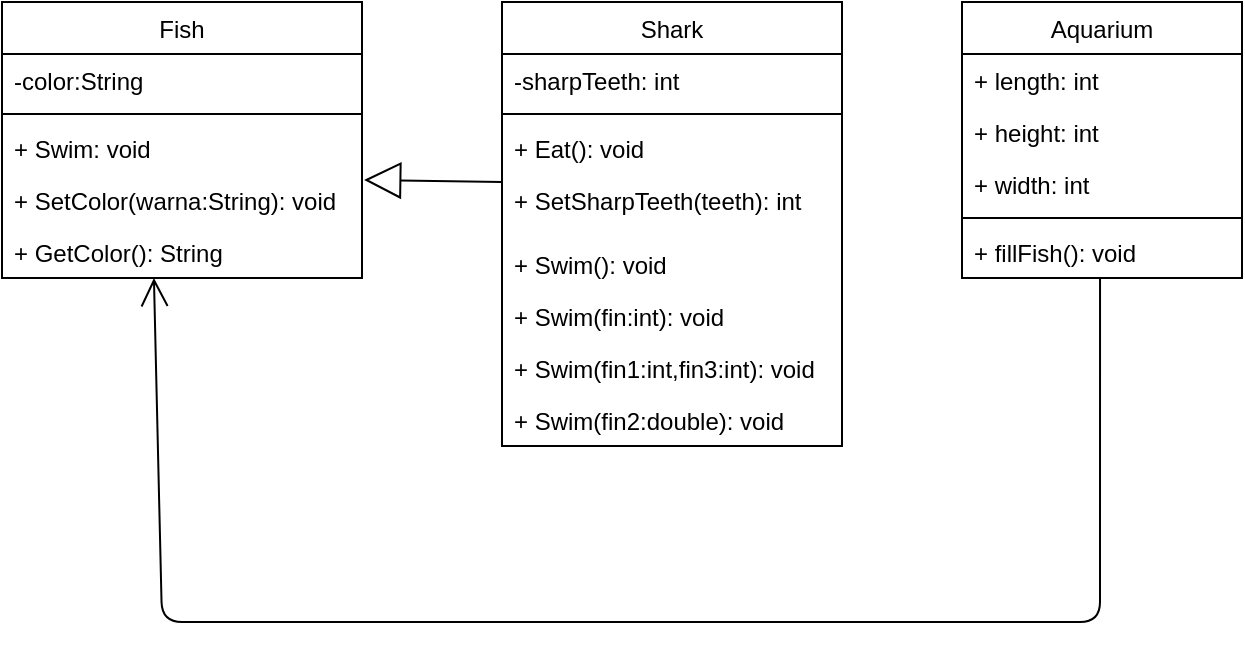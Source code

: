 <mxfile version="13.8.0" type="github">
  <diagram id="C5RBs43oDa-KdzZeNtuy" name="Page-1">
    <mxGraphModel dx="930" dy="482" grid="1" gridSize="10" guides="1" tooltips="1" connect="1" arrows="1" fold="1" page="1" pageScale="1" pageWidth="827" pageHeight="1169" math="0" shadow="0">
      <root>
        <mxCell id="WIyWlLk6GJQsqaUBKTNV-0" />
        <mxCell id="WIyWlLk6GJQsqaUBKTNV-1" parent="WIyWlLk6GJQsqaUBKTNV-0" />
        <mxCell id="wX-KWPuQHOFky8m7XXTr-0" value="Fish" style="swimlane;fontStyle=0;childLayout=stackLayout;horizontal=1;startSize=26;fillColor=none;horizontalStack=0;resizeParent=1;resizeParentMax=0;resizeLast=0;collapsible=1;marginBottom=0;" vertex="1" parent="WIyWlLk6GJQsqaUBKTNV-1">
          <mxGeometry x="80" y="320" width="180" height="138" as="geometry" />
        </mxCell>
        <mxCell id="wX-KWPuQHOFky8m7XXTr-1" value="-color:String " style="text;strokeColor=none;fillColor=none;align=left;verticalAlign=top;spacingLeft=4;spacingRight=4;overflow=hidden;rotatable=0;points=[[0,0.5],[1,0.5]];portConstraint=eastwest;" vertex="1" parent="wX-KWPuQHOFky8m7XXTr-0">
          <mxGeometry y="26" width="180" height="26" as="geometry" />
        </mxCell>
        <mxCell id="wX-KWPuQHOFky8m7XXTr-20" value="" style="line;strokeWidth=1;fillColor=none;align=left;verticalAlign=middle;spacingTop=-1;spacingLeft=3;spacingRight=3;rotatable=0;labelPosition=right;points=[];portConstraint=eastwest;" vertex="1" parent="wX-KWPuQHOFky8m7XXTr-0">
          <mxGeometry y="52" width="180" height="8" as="geometry" />
        </mxCell>
        <mxCell id="wX-KWPuQHOFky8m7XXTr-2" value="+ Swim: void" style="text;strokeColor=none;fillColor=none;align=left;verticalAlign=top;spacingLeft=4;spacingRight=4;overflow=hidden;rotatable=0;points=[[0,0.5],[1,0.5]];portConstraint=eastwest;" vertex="1" parent="wX-KWPuQHOFky8m7XXTr-0">
          <mxGeometry y="60" width="180" height="26" as="geometry" />
        </mxCell>
        <mxCell id="wX-KWPuQHOFky8m7XXTr-3" value="+ SetColor(warna:String): void" style="text;strokeColor=none;fillColor=none;align=left;verticalAlign=top;spacingLeft=4;spacingRight=4;overflow=hidden;rotatable=0;points=[[0,0.5],[1,0.5]];portConstraint=eastwest;" vertex="1" parent="wX-KWPuQHOFky8m7XXTr-0">
          <mxGeometry y="86" width="180" height="26" as="geometry" />
        </mxCell>
        <mxCell id="wX-KWPuQHOFky8m7XXTr-21" value="+ GetColor(): String" style="text;strokeColor=none;fillColor=none;align=left;verticalAlign=top;spacingLeft=4;spacingRight=4;overflow=hidden;rotatable=0;points=[[0,0.5],[1,0.5]];portConstraint=eastwest;" vertex="1" parent="wX-KWPuQHOFky8m7XXTr-0">
          <mxGeometry y="112" width="180" height="26" as="geometry" />
        </mxCell>
        <mxCell id="wX-KWPuQHOFky8m7XXTr-8" value="Aquarium" style="swimlane;fontStyle=0;childLayout=stackLayout;horizontal=1;startSize=26;fillColor=none;horizontalStack=0;resizeParent=1;resizeParentMax=0;resizeLast=0;collapsible=1;marginBottom=0;" vertex="1" parent="WIyWlLk6GJQsqaUBKTNV-1">
          <mxGeometry x="560" y="320" width="140" height="138" as="geometry" />
        </mxCell>
        <mxCell id="wX-KWPuQHOFky8m7XXTr-9" value="+ length: int" style="text;strokeColor=none;fillColor=none;align=left;verticalAlign=top;spacingLeft=4;spacingRight=4;overflow=hidden;rotatable=0;points=[[0,0.5],[1,0.5]];portConstraint=eastwest;" vertex="1" parent="wX-KWPuQHOFky8m7XXTr-8">
          <mxGeometry y="26" width="140" height="26" as="geometry" />
        </mxCell>
        <mxCell id="wX-KWPuQHOFky8m7XXTr-22" value="+ height: int" style="text;strokeColor=none;fillColor=none;align=left;verticalAlign=top;spacingLeft=4;spacingRight=4;overflow=hidden;rotatable=0;points=[[0,0.5],[1,0.5]];portConstraint=eastwest;" vertex="1" parent="wX-KWPuQHOFky8m7XXTr-8">
          <mxGeometry y="52" width="140" height="26" as="geometry" />
        </mxCell>
        <mxCell id="wX-KWPuQHOFky8m7XXTr-23" value="+ width: int" style="text;strokeColor=none;fillColor=none;align=left;verticalAlign=top;spacingLeft=4;spacingRight=4;overflow=hidden;rotatable=0;points=[[0,0.5],[1,0.5]];portConstraint=eastwest;" vertex="1" parent="wX-KWPuQHOFky8m7XXTr-8">
          <mxGeometry y="78" width="140" height="26" as="geometry" />
        </mxCell>
        <mxCell id="wX-KWPuQHOFky8m7XXTr-24" value="" style="line;strokeWidth=1;fillColor=none;align=left;verticalAlign=middle;spacingTop=-1;spacingLeft=3;spacingRight=3;rotatable=0;labelPosition=right;points=[];portConstraint=eastwest;" vertex="1" parent="wX-KWPuQHOFky8m7XXTr-8">
          <mxGeometry y="104" width="140" height="8" as="geometry" />
        </mxCell>
        <mxCell id="wX-KWPuQHOFky8m7XXTr-10" value="+ fillFish(): void" style="text;strokeColor=none;fillColor=none;align=left;verticalAlign=top;spacingLeft=4;spacingRight=4;overflow=hidden;rotatable=0;points=[[0,0.5],[1,0.5]];portConstraint=eastwest;" vertex="1" parent="wX-KWPuQHOFky8m7XXTr-8">
          <mxGeometry y="112" width="140" height="26" as="geometry" />
        </mxCell>
        <mxCell id="wX-KWPuQHOFky8m7XXTr-4" value="Shark" style="swimlane;fontStyle=0;childLayout=stackLayout;horizontal=1;startSize=26;fillColor=none;horizontalStack=0;resizeParent=1;resizeParentMax=0;resizeLast=0;collapsible=1;marginBottom=0;" vertex="1" parent="WIyWlLk6GJQsqaUBKTNV-1">
          <mxGeometry x="330" y="320" width="170" height="222" as="geometry" />
        </mxCell>
        <mxCell id="wX-KWPuQHOFky8m7XXTr-5" value="-sharpTeeth: int" style="text;strokeColor=none;fillColor=none;align=left;verticalAlign=top;spacingLeft=4;spacingRight=4;overflow=hidden;rotatable=0;points=[[0,0.5],[1,0.5]];portConstraint=eastwest;" vertex="1" parent="wX-KWPuQHOFky8m7XXTr-4">
          <mxGeometry y="26" width="170" height="26" as="geometry" />
        </mxCell>
        <mxCell id="wX-KWPuQHOFky8m7XXTr-12" value="" style="line;strokeWidth=1;fillColor=none;align=left;verticalAlign=middle;spacingTop=-1;spacingLeft=3;spacingRight=3;rotatable=0;labelPosition=right;points=[];portConstraint=eastwest;" vertex="1" parent="wX-KWPuQHOFky8m7XXTr-4">
          <mxGeometry y="52" width="170" height="8" as="geometry" />
        </mxCell>
        <mxCell id="wX-KWPuQHOFky8m7XXTr-6" value="+ Eat(): void" style="text;strokeColor=none;fillColor=none;align=left;verticalAlign=top;spacingLeft=4;spacingRight=4;overflow=hidden;rotatable=0;points=[[0,0.5],[1,0.5]];portConstraint=eastwest;" vertex="1" parent="wX-KWPuQHOFky8m7XXTr-4">
          <mxGeometry y="60" width="170" height="26" as="geometry" />
        </mxCell>
        <mxCell id="wX-KWPuQHOFky8m7XXTr-26" value="" style="endArrow=block;endSize=16;endFill=0;html=1;entryX=1.006;entryY=1.115;entryDx=0;entryDy=0;entryPerimeter=0;" edge="1" parent="wX-KWPuQHOFky8m7XXTr-4" target="wX-KWPuQHOFky8m7XXTr-2">
          <mxGeometry width="160" relative="1" as="geometry">
            <mxPoint y="90" as="sourcePoint" />
            <mxPoint x="160" y="90" as="targetPoint" />
          </mxGeometry>
        </mxCell>
        <mxCell id="wX-KWPuQHOFky8m7XXTr-7" value="+ SetSharpTeeth(teeth): int" style="text;strokeColor=none;fillColor=none;align=left;verticalAlign=top;spacingLeft=4;spacingRight=4;overflow=hidden;rotatable=0;points=[[0,0.5],[1,0.5]];portConstraint=eastwest;" vertex="1" parent="wX-KWPuQHOFky8m7XXTr-4">
          <mxGeometry y="86" width="170" height="32" as="geometry" />
        </mxCell>
        <mxCell id="wX-KWPuQHOFky8m7XXTr-13" value="+ Swim(): void" style="text;strokeColor=none;fillColor=none;align=left;verticalAlign=top;spacingLeft=4;spacingRight=4;overflow=hidden;rotatable=0;points=[[0,0.5],[1,0.5]];portConstraint=eastwest;" vertex="1" parent="wX-KWPuQHOFky8m7XXTr-4">
          <mxGeometry y="118" width="170" height="26" as="geometry" />
        </mxCell>
        <mxCell id="wX-KWPuQHOFky8m7XXTr-17" value="+ Swim(fin:int): void" style="text;strokeColor=none;fillColor=none;align=left;verticalAlign=top;spacingLeft=4;spacingRight=4;overflow=hidden;rotatable=0;points=[[0,0.5],[1,0.5]];portConstraint=eastwest;" vertex="1" parent="wX-KWPuQHOFky8m7XXTr-4">
          <mxGeometry y="144" width="170" height="26" as="geometry" />
        </mxCell>
        <mxCell id="wX-KWPuQHOFky8m7XXTr-18" value="+ Swim(fin1:int,fin3:int): void" style="text;strokeColor=none;fillColor=none;align=left;verticalAlign=top;spacingLeft=4;spacingRight=4;overflow=hidden;rotatable=0;points=[[0,0.5],[1,0.5]];portConstraint=eastwest;" vertex="1" parent="wX-KWPuQHOFky8m7XXTr-4">
          <mxGeometry y="170" width="170" height="26" as="geometry" />
        </mxCell>
        <mxCell id="wX-KWPuQHOFky8m7XXTr-19" value="+ Swim(fin2:double): void" style="text;strokeColor=none;fillColor=none;align=left;verticalAlign=top;spacingLeft=4;spacingRight=4;overflow=hidden;rotatable=0;points=[[0,0.5],[1,0.5]];portConstraint=eastwest;" vertex="1" parent="wX-KWPuQHOFky8m7XXTr-4">
          <mxGeometry y="196" width="170" height="26" as="geometry" />
        </mxCell>
        <mxCell id="wX-KWPuQHOFky8m7XXTr-28" value="" style="endArrow=open;endFill=1;endSize=12;html=1;entryX=0.422;entryY=1;entryDx=0;entryDy=0;entryPerimeter=0;exitX=0.493;exitY=1;exitDx=0;exitDy=0;exitPerimeter=0;" edge="1" parent="WIyWlLk6GJQsqaUBKTNV-1" source="wX-KWPuQHOFky8m7XXTr-10" target="wX-KWPuQHOFky8m7XXTr-21">
          <mxGeometry width="160" relative="1" as="geometry">
            <mxPoint x="560" y="550" as="sourcePoint" />
            <mxPoint x="720" y="550" as="targetPoint" />
            <Array as="points">
              <mxPoint x="629" y="630" />
              <mxPoint x="160" y="630" />
            </Array>
          </mxGeometry>
        </mxCell>
      </root>
    </mxGraphModel>
  </diagram>
</mxfile>
